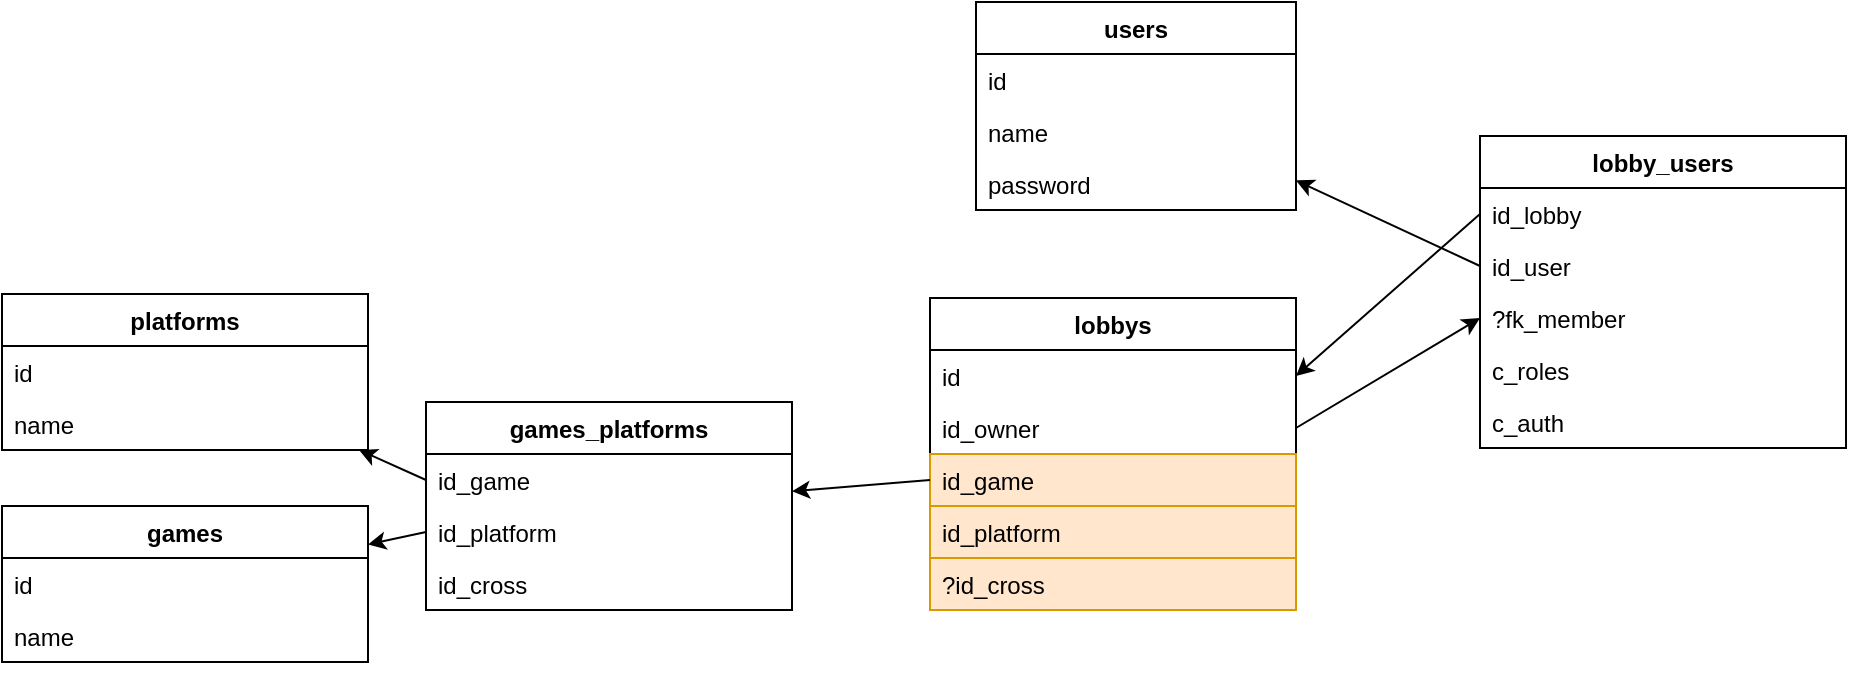 <mxfile version="13.0.1" type="device"><diagram id="odDYBLWX8v9IzZ_abZ4O" name="Page-1"><mxGraphModel dx="1950" dy="102" grid="0" gridSize="10" guides="1" tooltips="1" connect="1" arrows="1" fold="1" page="0" pageScale="1" pageWidth="827" pageHeight="1169" math="0" shadow="0"><root><mxCell id="0"/><mxCell id="1" parent="0"/><mxCell id="EuxPJ1tlGM-MT0Ld6GmY-24" value="users" style="swimlane;fontStyle=1;align=center;verticalAlign=top;childLayout=stackLayout;horizontal=1;startSize=26;horizontalStack=0;resizeParent=1;resizeParentMax=0;resizeLast=0;collapsible=1;marginBottom=0;" parent="1" vertex="1"><mxGeometry x="268" y="896" width="160" height="104" as="geometry"/></mxCell><mxCell id="EuxPJ1tlGM-MT0Ld6GmY-25" value="id" style="text;strokeColor=none;fillColor=none;align=left;verticalAlign=top;spacingLeft=4;spacingRight=4;overflow=hidden;rotatable=0;points=[[0,0.5],[1,0.5]];portConstraint=eastwest;" parent="EuxPJ1tlGM-MT0Ld6GmY-24" vertex="1"><mxGeometry y="26" width="160" height="26" as="geometry"/></mxCell><mxCell id="EuxPJ1tlGM-MT0Ld6GmY-26" value="name" style="text;strokeColor=none;fillColor=none;align=left;verticalAlign=top;spacingLeft=4;spacingRight=4;overflow=hidden;rotatable=0;points=[[0,0.5],[1,0.5]];portConstraint=eastwest;" parent="EuxPJ1tlGM-MT0Ld6GmY-24" vertex="1"><mxGeometry y="52" width="160" height="26" as="geometry"/></mxCell><mxCell id="EuxPJ1tlGM-MT0Ld6GmY-27" value="password" style="text;strokeColor=none;fillColor=none;align=left;verticalAlign=top;spacingLeft=4;spacingRight=4;overflow=hidden;rotatable=0;points=[[0,0.5],[1,0.5]];portConstraint=eastwest;" parent="EuxPJ1tlGM-MT0Ld6GmY-24" vertex="1"><mxGeometry y="78" width="160" height="26" as="geometry"/></mxCell><mxCell id="on-YS0Vh_cdGJ4N1mKCB-9" value="lobby_users" style="swimlane;fontStyle=1;align=center;verticalAlign=top;childLayout=stackLayout;horizontal=1;startSize=26;horizontalStack=0;resizeParent=1;resizeParentMax=0;resizeLast=0;collapsible=1;marginBottom=0;" vertex="1" parent="1"><mxGeometry x="520" y="963" width="183" height="156" as="geometry"/></mxCell><mxCell id="on-YS0Vh_cdGJ4N1mKCB-10" value="id_lobby" style="text;strokeColor=none;fillColor=none;align=left;verticalAlign=top;spacingLeft=4;spacingRight=4;overflow=hidden;rotatable=0;points=[[0,0.5],[1,0.5]];portConstraint=eastwest;" vertex="1" parent="on-YS0Vh_cdGJ4N1mKCB-9"><mxGeometry y="26" width="183" height="26" as="geometry"/></mxCell><mxCell id="on-YS0Vh_cdGJ4N1mKCB-11" value="" style="edgeStyle=none;rounded=1;orthogonalLoop=1;jettySize=auto;html=1;endArrow=blockThin;endFill=1;" edge="1" parent="on-YS0Vh_cdGJ4N1mKCB-9" source="on-YS0Vh_cdGJ4N1mKCB-12"><mxGeometry relative="1" as="geometry"><mxPoint x="91.5" y="78" as="targetPoint"/></mxGeometry></mxCell><mxCell id="on-YS0Vh_cdGJ4N1mKCB-12" value="id_user" style="text;strokeColor=none;fillColor=none;align=left;verticalAlign=top;spacingLeft=4;spacingRight=4;overflow=hidden;rotatable=0;points=[[0,0.5],[1,0.5]];portConstraint=eastwest;" vertex="1" parent="on-YS0Vh_cdGJ4N1mKCB-9"><mxGeometry y="52" width="183" height="26" as="geometry"/></mxCell><mxCell id="on-YS0Vh_cdGJ4N1mKCB-20" value="?fk_member" style="text;strokeColor=none;fillColor=none;align=left;verticalAlign=top;spacingLeft=4;spacingRight=4;overflow=hidden;rotatable=0;points=[[0,0.5],[1,0.5]];portConstraint=eastwest;" vertex="1" parent="on-YS0Vh_cdGJ4N1mKCB-9"><mxGeometry y="78" width="183" height="26" as="geometry"/></mxCell><mxCell id="on-YS0Vh_cdGJ4N1mKCB-33" value="c_roles" style="text;strokeColor=none;fillColor=none;align=left;verticalAlign=top;spacingLeft=4;spacingRight=4;overflow=hidden;rotatable=0;points=[[0,0.5],[1,0.5]];portConstraint=eastwest;" vertex="1" parent="on-YS0Vh_cdGJ4N1mKCB-9"><mxGeometry y="104" width="183" height="26" as="geometry"/></mxCell><mxCell id="on-YS0Vh_cdGJ4N1mKCB-34" value="c_auth" style="text;strokeColor=none;fillColor=none;align=left;verticalAlign=top;spacingLeft=4;spacingRight=4;overflow=hidden;rotatable=0;points=[[0,0.5],[1,0.5]];portConstraint=eastwest;" vertex="1" parent="on-YS0Vh_cdGJ4N1mKCB-9"><mxGeometry y="130" width="183" height="26" as="geometry"/></mxCell><mxCell id="HrsVtSaJy5qnkHQuRTk--31" value="lobbys" style="swimlane;fontStyle=1;align=center;verticalAlign=top;childLayout=stackLayout;horizontal=1;startSize=26;horizontalStack=0;resizeParent=1;resizeParentMax=0;resizeLast=0;collapsible=1;marginBottom=0;" parent="1" vertex="1"><mxGeometry x="245" y="1044" width="183" height="156" as="geometry"/></mxCell><mxCell id="HrsVtSaJy5qnkHQuRTk--33" value="id" style="text;strokeColor=none;fillColor=none;align=left;verticalAlign=top;spacingLeft=4;spacingRight=4;overflow=hidden;rotatable=0;points=[[0,0.5],[1,0.5]];portConstraint=eastwest;" parent="HrsVtSaJy5qnkHQuRTk--31" vertex="1"><mxGeometry y="26" width="183" height="26" as="geometry"/></mxCell><mxCell id="HrsVtSaJy5qnkHQuRTk--34" value="" style="edgeStyle=none;rounded=1;orthogonalLoop=1;jettySize=auto;html=1;endArrow=blockThin;endFill=1;" parent="HrsVtSaJy5qnkHQuRTk--31" source="HrsVtSaJy5qnkHQuRTk--35" edge="1"><mxGeometry relative="1" as="geometry"><mxPoint x="91.5" y="78" as="targetPoint"/></mxGeometry></mxCell><mxCell id="HrsVtSaJy5qnkHQuRTk--35" value="id_owner" style="text;align=left;verticalAlign=top;spacingLeft=4;spacingRight=4;overflow=hidden;rotatable=0;points=[[0,0.5],[1,0.5]];portConstraint=eastwest;" parent="HrsVtSaJy5qnkHQuRTk--31" vertex="1"><mxGeometry y="52" width="183" height="26" as="geometry"/></mxCell><mxCell id="on-YS0Vh_cdGJ4N1mKCB-17" value="id_game" style="text;strokeColor=#d79b00;fillColor=#ffe6cc;align=left;verticalAlign=top;spacingLeft=4;spacingRight=4;overflow=hidden;rotatable=0;points=[[0,0.5],[1,0.5]];portConstraint=eastwest;" vertex="1" parent="HrsVtSaJy5qnkHQuRTk--31"><mxGeometry y="78" width="183" height="26" as="geometry"/></mxCell><mxCell id="on-YS0Vh_cdGJ4N1mKCB-18" value="id_platform" style="text;strokeColor=#d79b00;fillColor=#ffe6cc;align=left;verticalAlign=top;spacingLeft=4;spacingRight=4;overflow=hidden;rotatable=0;points=[[0,0.5],[1,0.5]];portConstraint=eastwest;" vertex="1" parent="HrsVtSaJy5qnkHQuRTk--31"><mxGeometry y="104" width="183" height="26" as="geometry"/></mxCell><mxCell id="on-YS0Vh_cdGJ4N1mKCB-32" value="?id_cross" style="text;strokeColor=#d79b00;fillColor=#ffe6cc;align=left;verticalAlign=top;spacingLeft=4;spacingRight=4;overflow=hidden;rotatable=0;points=[[0,0.5],[1,0.5]];portConstraint=eastwest;" vertex="1" parent="HrsVtSaJy5qnkHQuRTk--31"><mxGeometry y="130" width="183" height="26" as="geometry"/></mxCell><mxCell id="on-YS0Vh_cdGJ4N1mKCB-19" value="" style="endArrow=classic;html=1;exitX=0;exitY=0.5;exitDx=0;exitDy=0;" edge="1" parent="1" source="on-YS0Vh_cdGJ4N1mKCB-17" target="on-YS0Vh_cdGJ4N1mKCB-13"><mxGeometry width="50" height="50" relative="1" as="geometry"><mxPoint x="258" y="1071" as="sourcePoint"/><mxPoint x="308" y="1021" as="targetPoint"/></mxGeometry></mxCell><mxCell id="on-YS0Vh_cdGJ4N1mKCB-21" value="" style="endArrow=classic;html=1;exitX=0;exitY=0.5;exitDx=0;exitDy=0;" edge="1" parent="1" source="on-YS0Vh_cdGJ4N1mKCB-12" target="EuxPJ1tlGM-MT0Ld6GmY-24"><mxGeometry width="50" height="50" relative="1" as="geometry"><mxPoint x="342" y="1157" as="sourcePoint"/><mxPoint x="132" y="1157" as="targetPoint"/></mxGeometry></mxCell><mxCell id="on-YS0Vh_cdGJ4N1mKCB-22" value="" style="endArrow=classic;html=1;exitX=0;exitY=0.5;exitDx=0;exitDy=0;entryX=1;entryY=0.5;entryDx=0;entryDy=0;" edge="1" parent="1" source="on-YS0Vh_cdGJ4N1mKCB-10" target="HrsVtSaJy5qnkHQuRTk--33"><mxGeometry width="50" height="50" relative="1" as="geometry"><mxPoint x="319" y="1050.59" as="sourcePoint"/><mxPoint x="94" y="1041.0" as="targetPoint"/></mxGeometry></mxCell><mxCell id="on-YS0Vh_cdGJ4N1mKCB-23" value="" style="endArrow=classic;html=1;exitX=1;exitY=0.5;exitDx=0;exitDy=0;entryX=0;entryY=0.5;entryDx=0;entryDy=0;" edge="1" parent="1" source="HrsVtSaJy5qnkHQuRTk--35" target="on-YS0Vh_cdGJ4N1mKCB-20"><mxGeometry width="50" height="50" relative="1" as="geometry"><mxPoint x="580" y="942" as="sourcePoint"/><mxPoint x="483.884" y="1066" as="targetPoint"/></mxGeometry></mxCell><mxCell id="on-YS0Vh_cdGJ4N1mKCB-24" value="" style="endArrow=classic;html=1;exitX=0;exitY=0.5;exitDx=0;exitDy=0;" edge="1" parent="1" source="on-YS0Vh_cdGJ4N1mKCB-14" target="on-YS0Vh_cdGJ4N1mKCB-5"><mxGeometry width="50" height="50" relative="1" as="geometry"><mxPoint x="309" y="1133" as="sourcePoint"/><mxPoint x="186" y="1139.881" as="targetPoint"/></mxGeometry></mxCell><mxCell id="on-YS0Vh_cdGJ4N1mKCB-25" value="" style="endArrow=classic;html=1;exitX=0;exitY=0.5;exitDx=0;exitDy=0;" edge="1" parent="1" source="on-YS0Vh_cdGJ4N1mKCB-16" target="on-YS0Vh_cdGJ4N1mKCB-1"><mxGeometry width="50" height="50" relative="1" as="geometry"><mxPoint x="3" y="1145" as="sourcePoint"/><mxPoint x="-148" y="1182" as="targetPoint"/></mxGeometry></mxCell><mxCell id="on-YS0Vh_cdGJ4N1mKCB-13" value="games_platforms" style="swimlane;fontStyle=1;align=center;verticalAlign=top;childLayout=stackLayout;horizontal=1;startSize=26;horizontalStack=0;resizeParent=1;resizeParentMax=0;resizeLast=0;collapsible=1;marginBottom=0;" vertex="1" parent="1"><mxGeometry x="-7" y="1096" width="183" height="104" as="geometry"/></mxCell><mxCell id="on-YS0Vh_cdGJ4N1mKCB-14" value="id_game" style="text;align=left;verticalAlign=top;spacingLeft=4;spacingRight=4;overflow=hidden;rotatable=0;points=[[0,0.5],[1,0.5]];portConstraint=eastwest;" vertex="1" parent="on-YS0Vh_cdGJ4N1mKCB-13"><mxGeometry y="26" width="183" height="26" as="geometry"/></mxCell><mxCell id="on-YS0Vh_cdGJ4N1mKCB-15" value="" style="edgeStyle=none;rounded=1;orthogonalLoop=1;jettySize=auto;html=1;endArrow=blockThin;endFill=1;" edge="1" parent="on-YS0Vh_cdGJ4N1mKCB-13" source="on-YS0Vh_cdGJ4N1mKCB-16"><mxGeometry relative="1" as="geometry"><mxPoint x="91.5" y="78" as="targetPoint"/></mxGeometry></mxCell><mxCell id="on-YS0Vh_cdGJ4N1mKCB-16" value="id_platform" style="text;align=left;verticalAlign=top;spacingLeft=4;spacingRight=4;overflow=hidden;rotatable=0;points=[[0,0.5],[1,0.5]];portConstraint=eastwest;" vertex="1" parent="on-YS0Vh_cdGJ4N1mKCB-13"><mxGeometry y="52" width="183" height="26" as="geometry"/></mxCell><mxCell id="on-YS0Vh_cdGJ4N1mKCB-28" value="id_cross" style="text;align=left;verticalAlign=top;spacingLeft=4;spacingRight=4;overflow=hidden;rotatable=0;points=[[0,0.5],[1,0.5]];portConstraint=eastwest;" vertex="1" parent="on-YS0Vh_cdGJ4N1mKCB-13"><mxGeometry y="78" width="183" height="26" as="geometry"/></mxCell><mxCell id="on-YS0Vh_cdGJ4N1mKCB-5" value="platforms" style="swimlane;fontStyle=1;align=center;verticalAlign=top;childLayout=stackLayout;horizontal=1;startSize=26;horizontalStack=0;resizeParent=1;resizeParentMax=0;resizeLast=0;collapsible=1;marginBottom=0;" vertex="1" parent="1"><mxGeometry x="-219" y="1042" width="183" height="78" as="geometry"/></mxCell><mxCell id="on-YS0Vh_cdGJ4N1mKCB-6" value="id" style="text;strokeColor=none;fillColor=none;align=left;verticalAlign=top;spacingLeft=4;spacingRight=4;overflow=hidden;rotatable=0;points=[[0,0.5],[1,0.5]];portConstraint=eastwest;" vertex="1" parent="on-YS0Vh_cdGJ4N1mKCB-5"><mxGeometry y="26" width="183" height="26" as="geometry"/></mxCell><mxCell id="on-YS0Vh_cdGJ4N1mKCB-29" value="name" style="text;strokeColor=none;fillColor=none;align=left;verticalAlign=top;spacingLeft=4;spacingRight=4;overflow=hidden;rotatable=0;points=[[0,0.5],[1,0.5]];portConstraint=eastwest;" vertex="1" parent="on-YS0Vh_cdGJ4N1mKCB-5"><mxGeometry y="52" width="183" height="26" as="geometry"/></mxCell><mxCell id="on-YS0Vh_cdGJ4N1mKCB-7" value="" style="edgeStyle=none;rounded=1;orthogonalLoop=1;jettySize=auto;html=1;endArrow=blockThin;endFill=1;" edge="1" parent="on-YS0Vh_cdGJ4N1mKCB-5"><mxGeometry relative="1" as="geometry"><mxPoint x="91.5" y="78" as="targetPoint"/><mxPoint x="91.5" y="78" as="sourcePoint"/></mxGeometry></mxCell><mxCell id="on-YS0Vh_cdGJ4N1mKCB-1" value="games" style="swimlane;fontStyle=1;align=center;verticalAlign=top;childLayout=stackLayout;horizontal=1;startSize=26;horizontalStack=0;resizeParent=1;resizeParentMax=0;resizeLast=0;collapsible=1;marginBottom=0;" vertex="1" parent="1"><mxGeometry x="-219" y="1148" width="183" height="78" as="geometry"/></mxCell><mxCell id="on-YS0Vh_cdGJ4N1mKCB-2" value="id" style="text;strokeColor=none;fillColor=none;align=left;verticalAlign=top;spacingLeft=4;spacingRight=4;overflow=hidden;rotatable=0;points=[[0,0.5],[1,0.5]];portConstraint=eastwest;" vertex="1" parent="on-YS0Vh_cdGJ4N1mKCB-1"><mxGeometry y="26" width="183" height="26" as="geometry"/></mxCell><mxCell id="on-YS0Vh_cdGJ4N1mKCB-30" value="name" style="text;strokeColor=none;fillColor=none;align=left;verticalAlign=top;spacingLeft=4;spacingRight=4;overflow=hidden;rotatable=0;points=[[0,0.5],[1,0.5]];portConstraint=eastwest;" vertex="1" parent="on-YS0Vh_cdGJ4N1mKCB-1"><mxGeometry y="52" width="183" height="26" as="geometry"/></mxCell><mxCell id="on-YS0Vh_cdGJ4N1mKCB-3" value="" style="edgeStyle=none;rounded=1;orthogonalLoop=1;jettySize=auto;html=1;endArrow=blockThin;endFill=1;" edge="1" parent="on-YS0Vh_cdGJ4N1mKCB-1"><mxGeometry relative="1" as="geometry"><mxPoint x="91.5" y="78" as="targetPoint"/><mxPoint x="91.5" y="78" as="sourcePoint"/></mxGeometry></mxCell></root></mxGraphModel></diagram></mxfile>